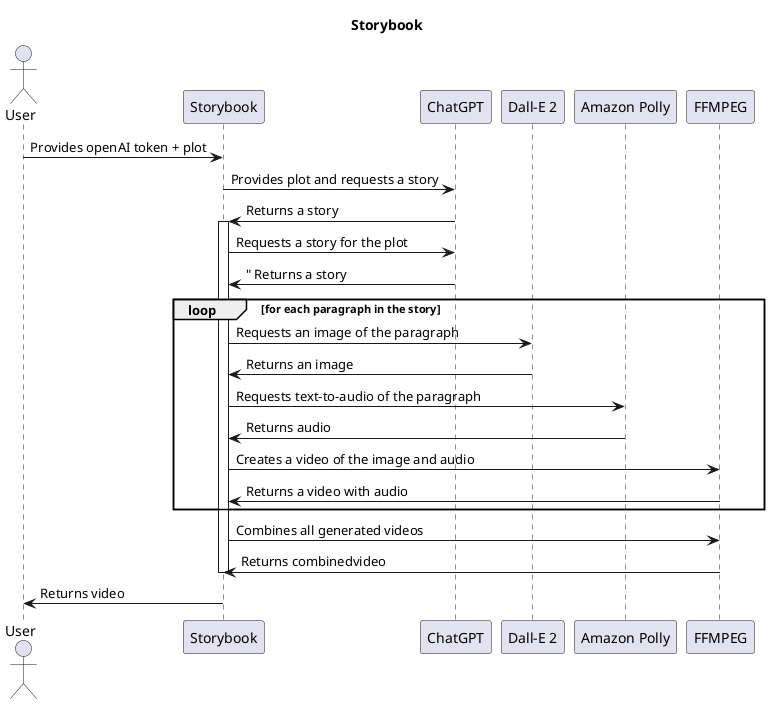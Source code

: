 @startuml
title Storybook

actor User
participant Storybook
participant ChatGPT
participant DALLE as "Dall-E 2"
participant Polly as "Amazon Polly"
participant FFMPEG

User -> Storybook: Provides openAI token + plot
Storybook -> ChatGPT: Provides plot and requests a story
ChatGPT -> Storybook: Returns a story

activate "Storybook"

"Storybook" -> ChatGPT: Requests a story for the plot
ChatGPT -> "Storybook":" Returns a story

loop for each paragraph in the story
    "Storybook" -> DALLE: Requests an image of the paragraph
    DALLE -> "Storybook": Returns an image
    "Storybook" -> Polly: Requests text-to-audio of the paragraph
    Polly -> "Storybook": Returns audio
    Storybook -> FFMPEG: Creates a video of the image and audio
    FFMPEG -> Storybook: Returns a video with audio
end

"Storybook" -> FFMPEG: Combines all generated videos
FFMPEG -> "Storybook": Returns combinedvideo

deactivate "Storybook"

User <- "Storybook": Returns video

@endumlx
